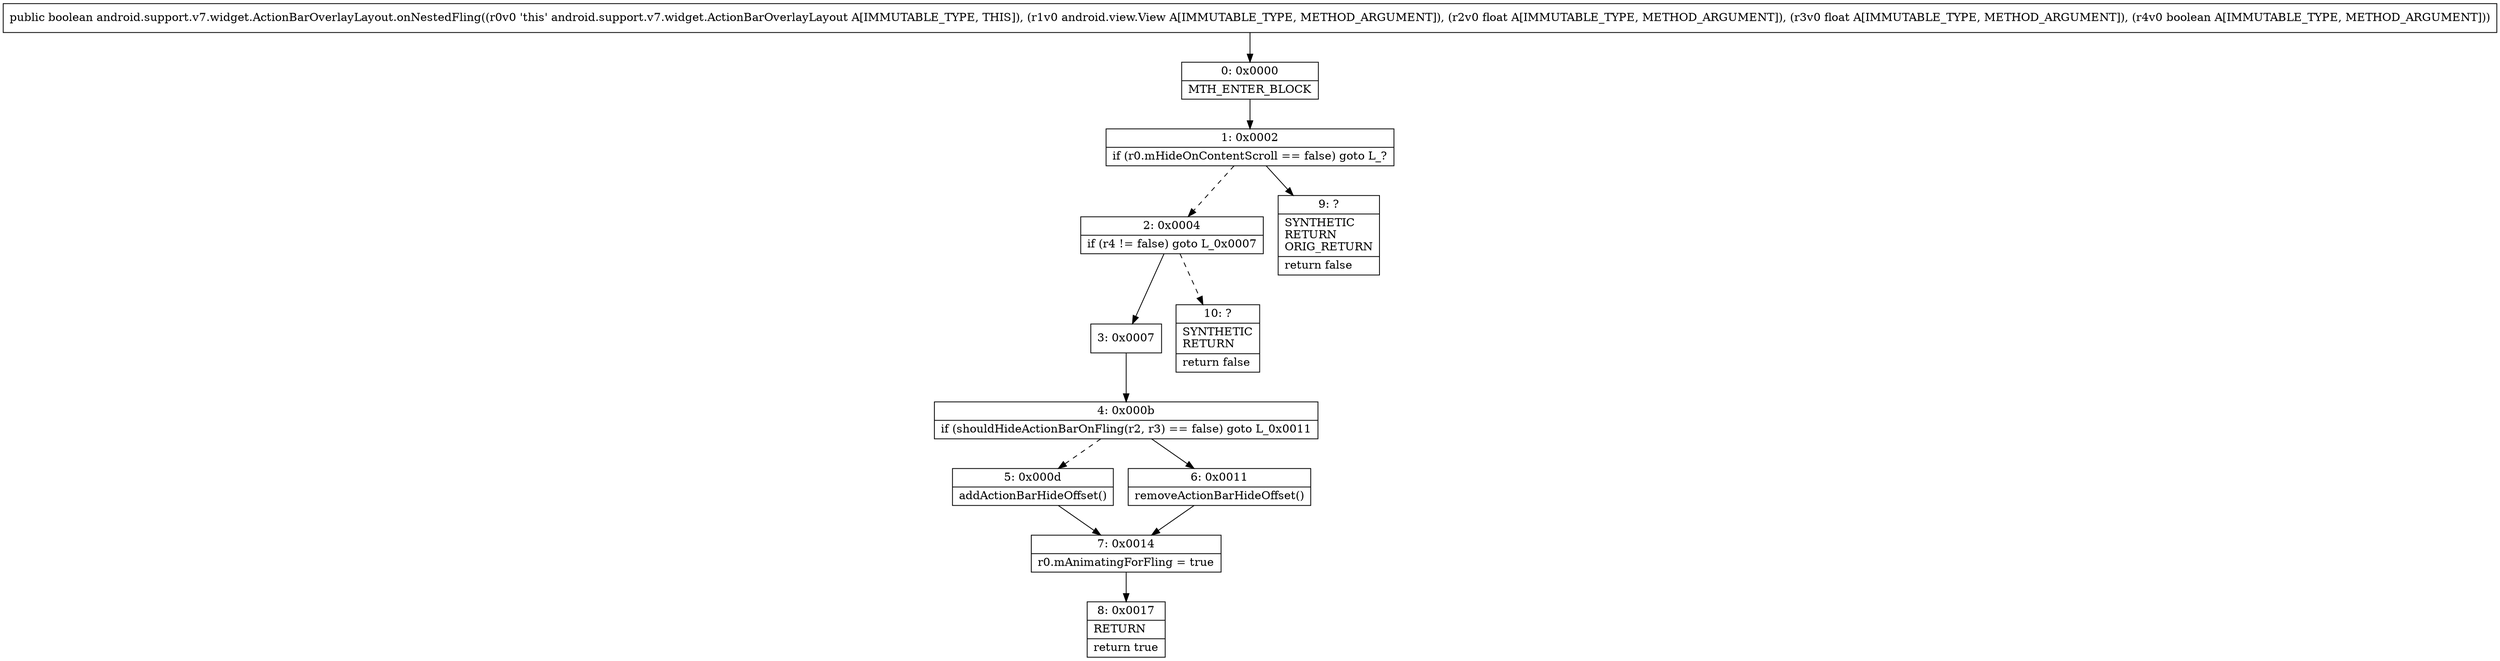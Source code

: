 digraph "CFG forandroid.support.v7.widget.ActionBarOverlayLayout.onNestedFling(Landroid\/view\/View;FFZ)Z" {
Node_0 [shape=record,label="{0\:\ 0x0000|MTH_ENTER_BLOCK\l}"];
Node_1 [shape=record,label="{1\:\ 0x0002|if (r0.mHideOnContentScroll == false) goto L_?\l}"];
Node_2 [shape=record,label="{2\:\ 0x0004|if (r4 != false) goto L_0x0007\l}"];
Node_3 [shape=record,label="{3\:\ 0x0007}"];
Node_4 [shape=record,label="{4\:\ 0x000b|if (shouldHideActionBarOnFling(r2, r3) == false) goto L_0x0011\l}"];
Node_5 [shape=record,label="{5\:\ 0x000d|addActionBarHideOffset()\l}"];
Node_6 [shape=record,label="{6\:\ 0x0011|removeActionBarHideOffset()\l}"];
Node_7 [shape=record,label="{7\:\ 0x0014|r0.mAnimatingForFling = true\l}"];
Node_8 [shape=record,label="{8\:\ 0x0017|RETURN\l|return true\l}"];
Node_9 [shape=record,label="{9\:\ ?|SYNTHETIC\lRETURN\lORIG_RETURN\l|return false\l}"];
Node_10 [shape=record,label="{10\:\ ?|SYNTHETIC\lRETURN\l|return false\l}"];
MethodNode[shape=record,label="{public boolean android.support.v7.widget.ActionBarOverlayLayout.onNestedFling((r0v0 'this' android.support.v7.widget.ActionBarOverlayLayout A[IMMUTABLE_TYPE, THIS]), (r1v0 android.view.View A[IMMUTABLE_TYPE, METHOD_ARGUMENT]), (r2v0 float A[IMMUTABLE_TYPE, METHOD_ARGUMENT]), (r3v0 float A[IMMUTABLE_TYPE, METHOD_ARGUMENT]), (r4v0 boolean A[IMMUTABLE_TYPE, METHOD_ARGUMENT])) }"];
MethodNode -> Node_0;
Node_0 -> Node_1;
Node_1 -> Node_2[style=dashed];
Node_1 -> Node_9;
Node_2 -> Node_3;
Node_2 -> Node_10[style=dashed];
Node_3 -> Node_4;
Node_4 -> Node_5[style=dashed];
Node_4 -> Node_6;
Node_5 -> Node_7;
Node_6 -> Node_7;
Node_7 -> Node_8;
}

